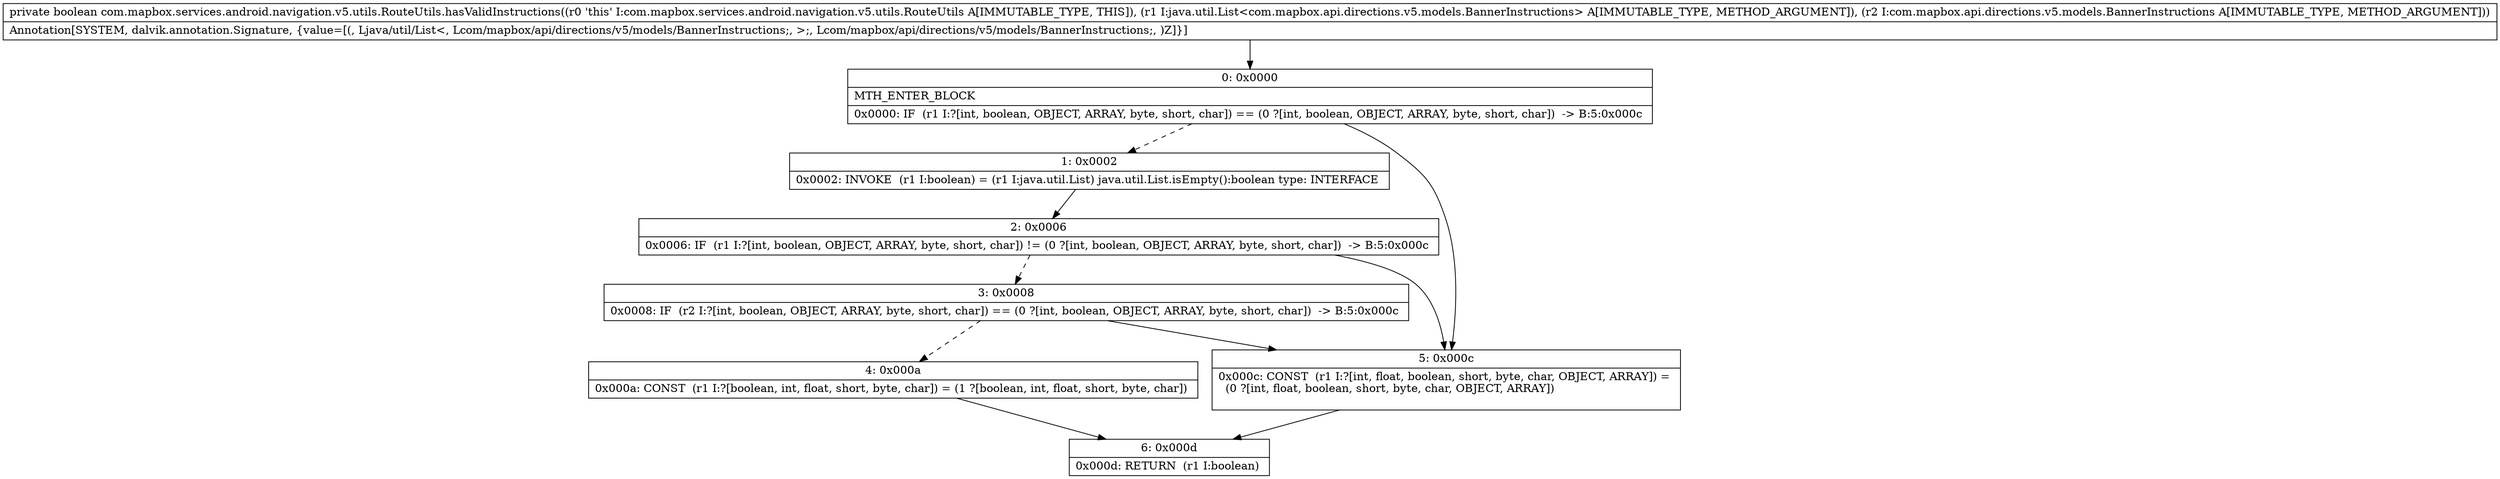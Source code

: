 digraph "CFG forcom.mapbox.services.android.navigation.v5.utils.RouteUtils.hasValidInstructions(Ljava\/util\/List;Lcom\/mapbox\/api\/directions\/v5\/models\/BannerInstructions;)Z" {
Node_0 [shape=record,label="{0\:\ 0x0000|MTH_ENTER_BLOCK\l|0x0000: IF  (r1 I:?[int, boolean, OBJECT, ARRAY, byte, short, char]) == (0 ?[int, boolean, OBJECT, ARRAY, byte, short, char])  \-\> B:5:0x000c \l}"];
Node_1 [shape=record,label="{1\:\ 0x0002|0x0002: INVOKE  (r1 I:boolean) = (r1 I:java.util.List) java.util.List.isEmpty():boolean type: INTERFACE \l}"];
Node_2 [shape=record,label="{2\:\ 0x0006|0x0006: IF  (r1 I:?[int, boolean, OBJECT, ARRAY, byte, short, char]) != (0 ?[int, boolean, OBJECT, ARRAY, byte, short, char])  \-\> B:5:0x000c \l}"];
Node_3 [shape=record,label="{3\:\ 0x0008|0x0008: IF  (r2 I:?[int, boolean, OBJECT, ARRAY, byte, short, char]) == (0 ?[int, boolean, OBJECT, ARRAY, byte, short, char])  \-\> B:5:0x000c \l}"];
Node_4 [shape=record,label="{4\:\ 0x000a|0x000a: CONST  (r1 I:?[boolean, int, float, short, byte, char]) = (1 ?[boolean, int, float, short, byte, char]) \l}"];
Node_5 [shape=record,label="{5\:\ 0x000c|0x000c: CONST  (r1 I:?[int, float, boolean, short, byte, char, OBJECT, ARRAY]) = \l  (0 ?[int, float, boolean, short, byte, char, OBJECT, ARRAY])\l \l}"];
Node_6 [shape=record,label="{6\:\ 0x000d|0x000d: RETURN  (r1 I:boolean) \l}"];
MethodNode[shape=record,label="{private boolean com.mapbox.services.android.navigation.v5.utils.RouteUtils.hasValidInstructions((r0 'this' I:com.mapbox.services.android.navigation.v5.utils.RouteUtils A[IMMUTABLE_TYPE, THIS]), (r1 I:java.util.List\<com.mapbox.api.directions.v5.models.BannerInstructions\> A[IMMUTABLE_TYPE, METHOD_ARGUMENT]), (r2 I:com.mapbox.api.directions.v5.models.BannerInstructions A[IMMUTABLE_TYPE, METHOD_ARGUMENT]))  | Annotation[SYSTEM, dalvik.annotation.Signature, \{value=[(, Ljava\/util\/List\<, Lcom\/mapbox\/api\/directions\/v5\/models\/BannerInstructions;, \>;, Lcom\/mapbox\/api\/directions\/v5\/models\/BannerInstructions;, )Z]\}]\l}"];
MethodNode -> Node_0;
Node_0 -> Node_1[style=dashed];
Node_0 -> Node_5;
Node_1 -> Node_2;
Node_2 -> Node_3[style=dashed];
Node_2 -> Node_5;
Node_3 -> Node_4[style=dashed];
Node_3 -> Node_5;
Node_4 -> Node_6;
Node_5 -> Node_6;
}

